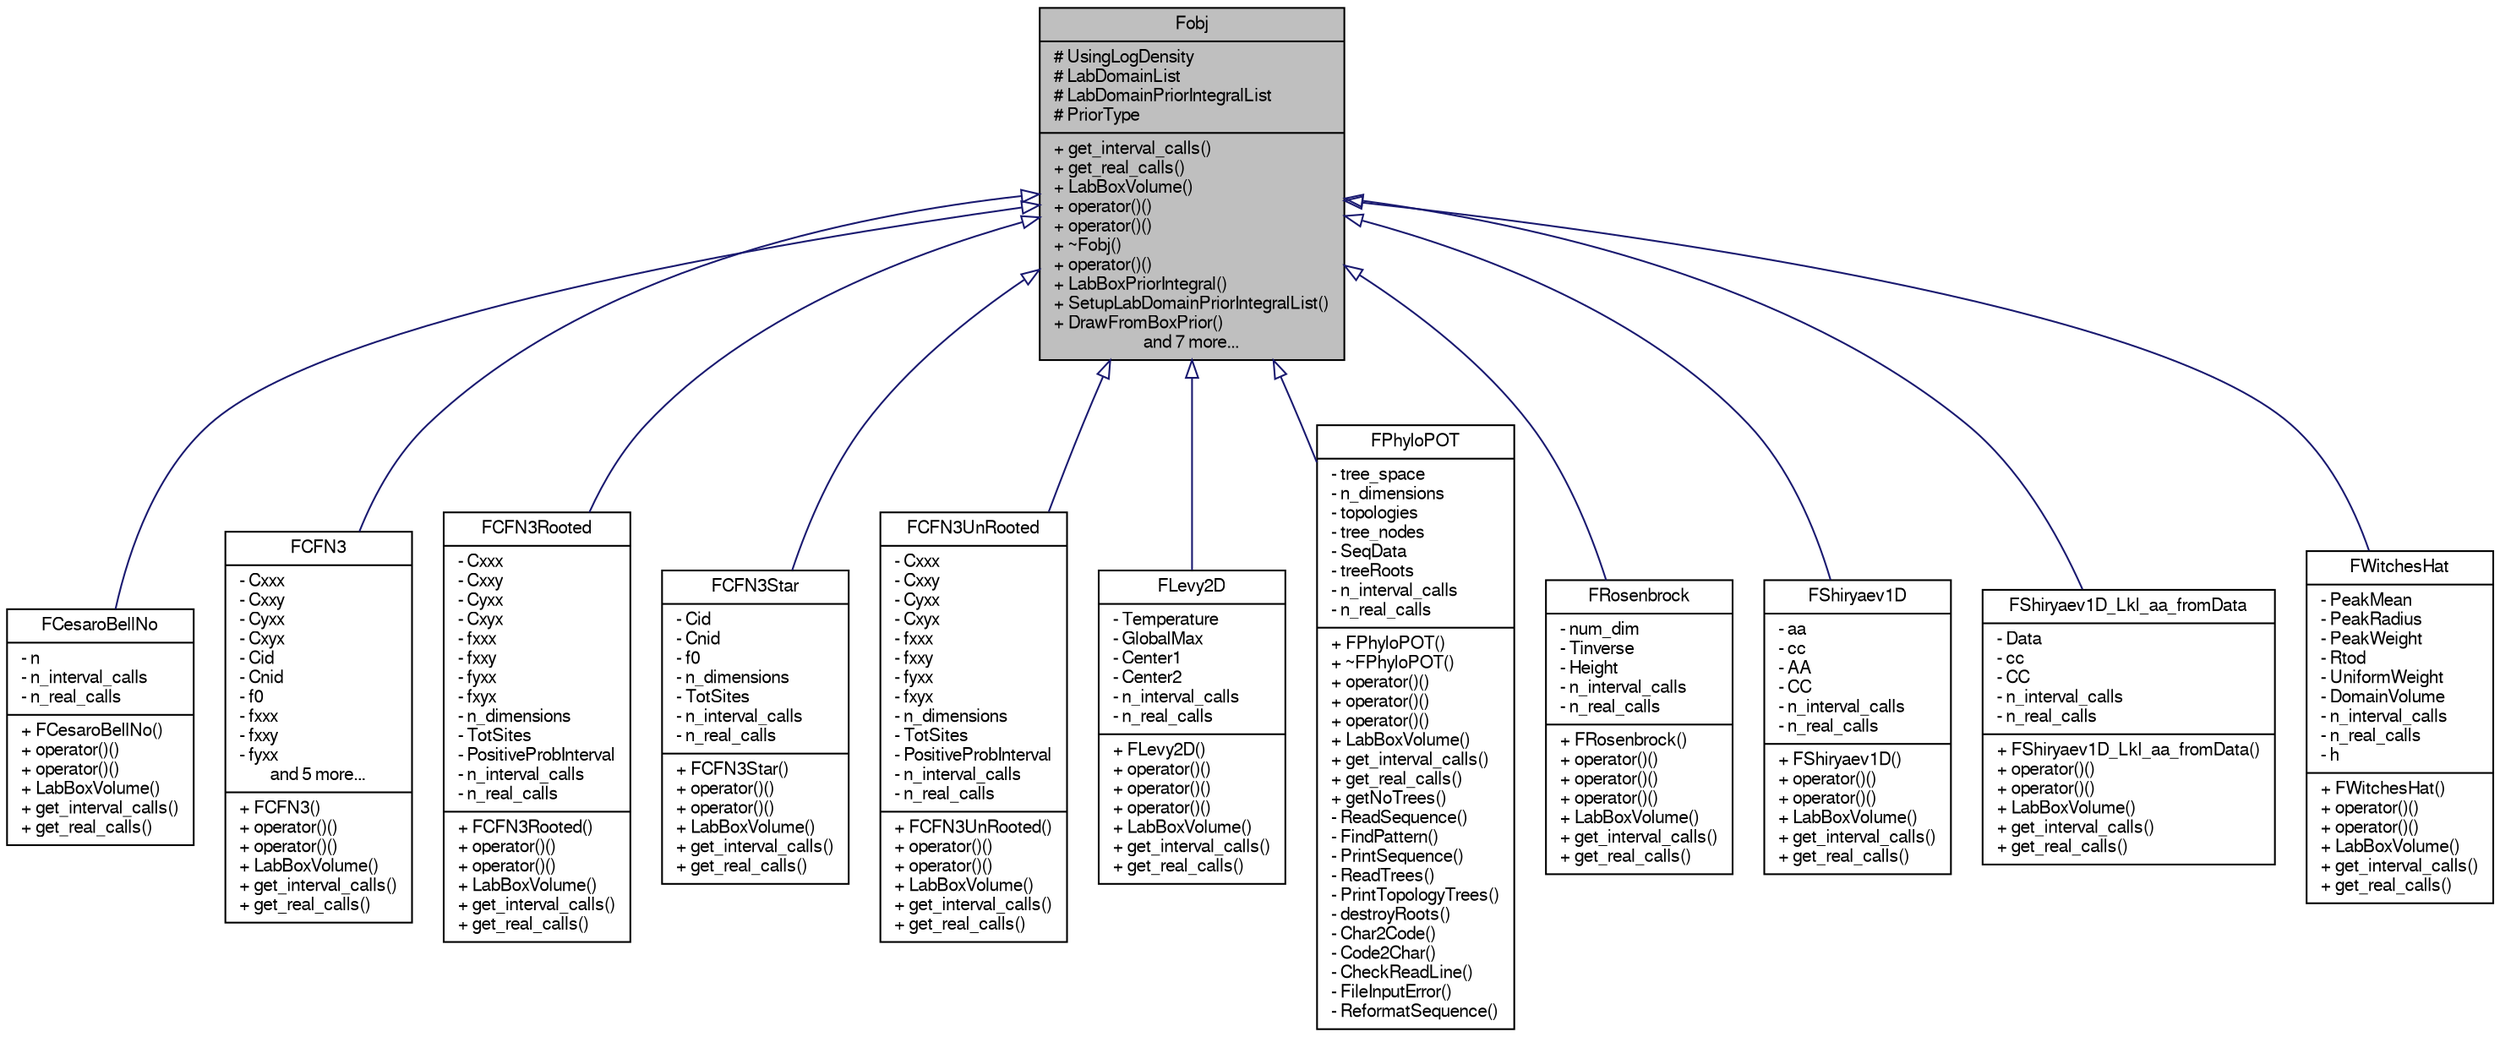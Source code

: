 digraph G
{
  edge [fontname="FreeSans",fontsize="10",labelfontname="FreeSans",labelfontsize="10"];
  node [fontname="FreeSans",fontsize="10",shape=record];
  Node1 [label="{Fobj\n|# UsingLogDensity\l# LabDomainList\l# LabDomainPriorIntegralList\l# PriorType\l|+ get_interval_calls()\l+ get_real_calls()\l+ LabBoxVolume()\l+ operator()()\l+ operator()()\l+ ~Fobj()\l+ operator()()\l+ LabBoxPriorIntegral()\l+ SetupLabDomainPriorIntegralList()\l+ DrawFromBoxPrior()\land 7 more...}",height=0.2,width=0.4,color="black", fillcolor="grey75", style="filled" fontcolor="black"];
  Node1 -> Node2 [dir="back",color="midnightblue",fontsize="10",style="solid",arrowtail="onormal",fontname="FreeSans"];
  Node2 [label="{FCesaroBellNo\n|- n\l- n_interval_calls\l- n_real_calls\l|+ FCesaroBellNo()\l+ operator()()\l+ operator()()\l+ LabBoxVolume()\l+ get_interval_calls()\l+ get_real_calls()\l}",height=0.2,width=0.4,color="black", fillcolor="white", style="filled",URL="$classFCesaroBellNo.shtml"];
  Node1 -> Node3 [dir="back",color="midnightblue",fontsize="10",style="solid",arrowtail="onormal",fontname="FreeSans"];
  Node3 [label="{FCFN3\n|- Cxxx\l- Cxxy\l- Cyxx\l- Cxyx\l- Cid\l- Cnid\l- f0\l- fxxx\l- fxxy\l- fyxx\land 5 more...|+ FCFN3()\l+ operator()()\l+ operator()()\l+ LabBoxVolume()\l+ get_interval_calls()\l+ get_real_calls()\l}",height=0.2,width=0.4,color="black", fillcolor="white", style="filled",URL="$classFCFN3.shtml",tooltip="1,2,3-trans-dimensional Cavender-Farris-Neyman (CFN) model likelihood as a function object class..."];
  Node1 -> Node4 [dir="back",color="midnightblue",fontsize="10",style="solid",arrowtail="onormal",fontname="FreeSans"];
  Node4 [label="{FCFN3Rooted\n|- Cxxx\l- Cxxy\l- Cyxx\l- Cxyx\l- fxxx\l- fxxy\l- fyxx\l- fxyx\l- n_dimensions\l- TotSites\l- PositiveProbInterval\l- n_interval_calls\l- n_real_calls\l|+ FCFN3Rooted()\l+ operator()()\l+ operator()()\l+ LabBoxVolume()\l+ get_interval_calls()\l+ get_real_calls()\l}",height=0.2,width=0.4,color="black", fillcolor="white", style="filled",URL="$classFCFN3Rooted.shtml",tooltip="2-dimensional Cavender-Farris-Neyman (CFN) model likelihood as a function object class"];
  Node1 -> Node5 [dir="back",color="midnightblue",fontsize="10",style="solid",arrowtail="onormal",fontname="FreeSans"];
  Node5 [label="{FCFN3Star\n|- Cid\l- Cnid\l- f0\l- n_dimensions\l- TotSites\l- n_interval_calls\l- n_real_calls\l|+ FCFN3Star()\l+ operator()()\l+ operator()()\l+ LabBoxVolume()\l+ get_interval_calls()\l+ get_real_calls()\l}",height=0.2,width=0.4,color="black", fillcolor="white", style="filled",URL="$classFCFN3Star.shtml",tooltip="1-dimensional Cavender-Farris-Neyman (CFN) model likelihood as a function object class."];
  Node1 -> Node6 [dir="back",color="midnightblue",fontsize="10",style="solid",arrowtail="onormal",fontname="FreeSans"];
  Node6 [label="{FCFN3UnRooted\n|- Cxxx\l- Cxxy\l- Cyxx\l- Cxyx\l- fxxx\l- fxxy\l- fyxx\l- fxyx\l- n_dimensions\l- TotSites\l- PositiveProbInterval\l- n_interval_calls\l- n_real_calls\l|+ FCFN3UnRooted()\l+ operator()()\l+ operator()()\l+ LabBoxVolume()\l+ get_interval_calls()\l+ get_real_calls()\l}",height=0.2,width=0.4,color="black", fillcolor="white", style="filled",URL="$classFCFN3UnRooted.shtml",tooltip="3-dimensional Cavender-Farris-Neyman (CFN) model likelihood as a function object class"];
  Node1 -> Node7 [dir="back",color="midnightblue",fontsize="10",style="solid",arrowtail="onormal",fontname="FreeSans"];
  Node7 [label="{FLevy2D\n|- Temperature\l- GlobalMax\l- Center1\l- Center2\l- n_interval_calls\l- n_real_calls\l|+ FLevy2D()\l+ operator()()\l+ operator()()\l+ operator()()\l+ LabBoxVolume()\l+ get_interval_calls()\l+ get_real_calls()\l}",height=0.2,width=0.4,color="black", fillcolor="white", style="filled",URL="$classFLevy2D.shtml",tooltip="two-dimensional Levy density as a function object class"];
  Node1 -> Node8 [dir="back",color="midnightblue",fontsize="10",style="solid",arrowtail="onormal",fontname="FreeSans"];
  Node8 [label="{FPhyloPOT\n|- tree_space\l- n_dimensions\l- topologies\l- tree_nodes\l- SeqData\l- treeRoots\l- n_interval_calls\l- n_real_calls\l|+ FPhyloPOT()\l+ ~FPhyloPOT()\l+ operator()()\l+ operator()()\l+ operator()()\l+ LabBoxVolume()\l+ get_interval_calls()\l+ get_real_calls()\l+ getNoTrees()\l- ReadSequence()\l- FindPattern()\l- PrintSequence()\l- ReadTrees()\l- PrintTopologyTrees()\l- destroyRoots()\l- Char2Code()\l- Code2Char()\l- CheckReadLine()\l- FileInputError()\l- ReformatSequence()\l}",height=0.2,width=0.4,color="black", fillcolor="white", style="filled",URL="$classFPhyloPOT.shtml",tooltip="A class to create a function object for trans-dimensional phylogenetic likelihood by post-order trave..."];
  Node1 -> Node9 [dir="back",color="midnightblue",fontsize="10",style="solid",arrowtail="onormal",fontname="FreeSans"];
  Node9 [label="{FRosenbrock\n|- num_dim\l- Tinverse\l- Height\l- n_interval_calls\l- n_real_calls\l|+ FRosenbrock()\l+ operator()()\l+ operator()()\l+ operator()()\l+ LabBoxVolume()\l+ get_interval_calls()\l+ get_real_calls()\l}",height=0.2,width=0.4,color="black", fillcolor="white", style="filled",URL="$classFRosenbrock.shtml",tooltip="n-dimensional Rosenbrock density as a function object class"];
  Node1 -> Node10 [dir="back",color="midnightblue",fontsize="10",style="solid",arrowtail="onormal",fontname="FreeSans"];
  Node10 [label="{FShiryaev1D\n|- aa\l- cc\l- AA\l- CC\l- n_interval_calls\l- n_real_calls\l|+ FShiryaev1D()\l+ operator()()\l+ operator()()\l+ LabBoxVolume()\l+ get_interval_calls()\l+ get_real_calls()\l}",height=0.2,width=0.4,color="black", fillcolor="white", style="filled",URL="$classFShiryaev1D.shtml",tooltip="one-dimensional Shiryaev density as a function object class"];
  Node1 -> Node11 [dir="back",color="midnightblue",fontsize="10",style="solid",arrowtail="onormal",fontname="FreeSans"];
  Node11 [label="{FShiryaev1D_Lkl_aa_fromData\n|- Data\l- cc\l- CC\l- n_interval_calls\l- n_real_calls\l|+ FShiryaev1D_Lkl_aa_fromData()\l+ operator()()\l+ operator()()\l+ LabBoxVolume()\l+ get_interval_calls()\l+ get_real_calls()\l}",height=0.2,width=0.4,color="black", fillcolor="white", style="filled",URL="$classFShiryaev1D__Lkl__aa__fromData.shtml",tooltip="one-dimensional Shiryaev likelhood as a function object class"];
  Node1 -> Node12 [dir="back",color="midnightblue",fontsize="10",style="solid",arrowtail="onormal",fontname="FreeSans"];
  Node12 [label="{FWitchesHat\n|- PeakMean\l- PeakRadius\l- PeakWeight\l- Rtod\l- UniformWeight\l- DomainVolume\l- n_interval_calls\l- n_real_calls\l- h\l|+ FWitchesHat()\l+ operator()()\l+ operator()()\l+ LabBoxVolume()\l+ get_interval_calls()\l+ get_real_calls()\l}",height=0.2,width=0.4,color="black", fillcolor="white", style="filled",URL="$classFWitchesHat.shtml",tooltip="n-dimensional witch&#39;s hat density as a function object class"];
}
